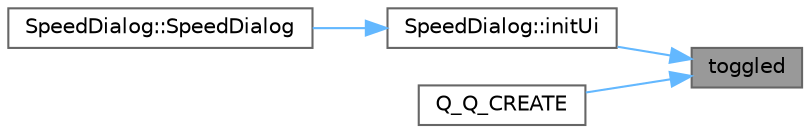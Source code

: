 digraph "toggled"
{
 // LATEX_PDF_SIZE
  bgcolor="transparent";
  edge [fontname=Helvetica,fontsize=10,labelfontname=Helvetica,labelfontsize=10];
  node [fontname=Helvetica,fontsize=10,shape=box,height=0.2,width=0.4];
  rankdir="RL";
  Node1 [id="Node000001",label="toggled",height=0.2,width=0.4,color="gray40", fillcolor="grey60", style="filled", fontcolor="black",tooltip="开关状态变化信号"];
  Node1 -> Node2 [id="edge1_Node000001_Node000002",dir="back",color="steelblue1",style="solid",tooltip=" "];
  Node2 [id="Node000002",label="SpeedDialog::initUi",height=0.2,width=0.4,color="grey40", fillcolor="white", style="filled",URL="$class_speed_dialog.html#afba6e95967cc3eb25fd518f7bde6ec04",tooltip="初始化界面"];
  Node2 -> Node3 [id="edge2_Node000002_Node000003",dir="back",color="steelblue1",style="solid",tooltip=" "];
  Node3 [id="Node000003",label="SpeedDialog::SpeedDialog",height=0.2,width=0.4,color="grey40", fillcolor="white", style="filled",URL="$class_speed_dialog.html#ada6e58819a0fcd5c0f4603415a88a628",tooltip="构造函数"];
  Node1 -> Node4 [id="edge3_Node000001_Node000004",dir="back",color="steelblue1",style="solid",tooltip=" "];
  Node4 [id="Node000004",label="Q_Q_CREATE",height=0.2,width=0.4,color="grey40", fillcolor="white", style="filled",URL="$class_ela_toggle_switch.html#a385f779555d071b0c2d796d553d401a3",tooltip="声明私有类指针"];
}
